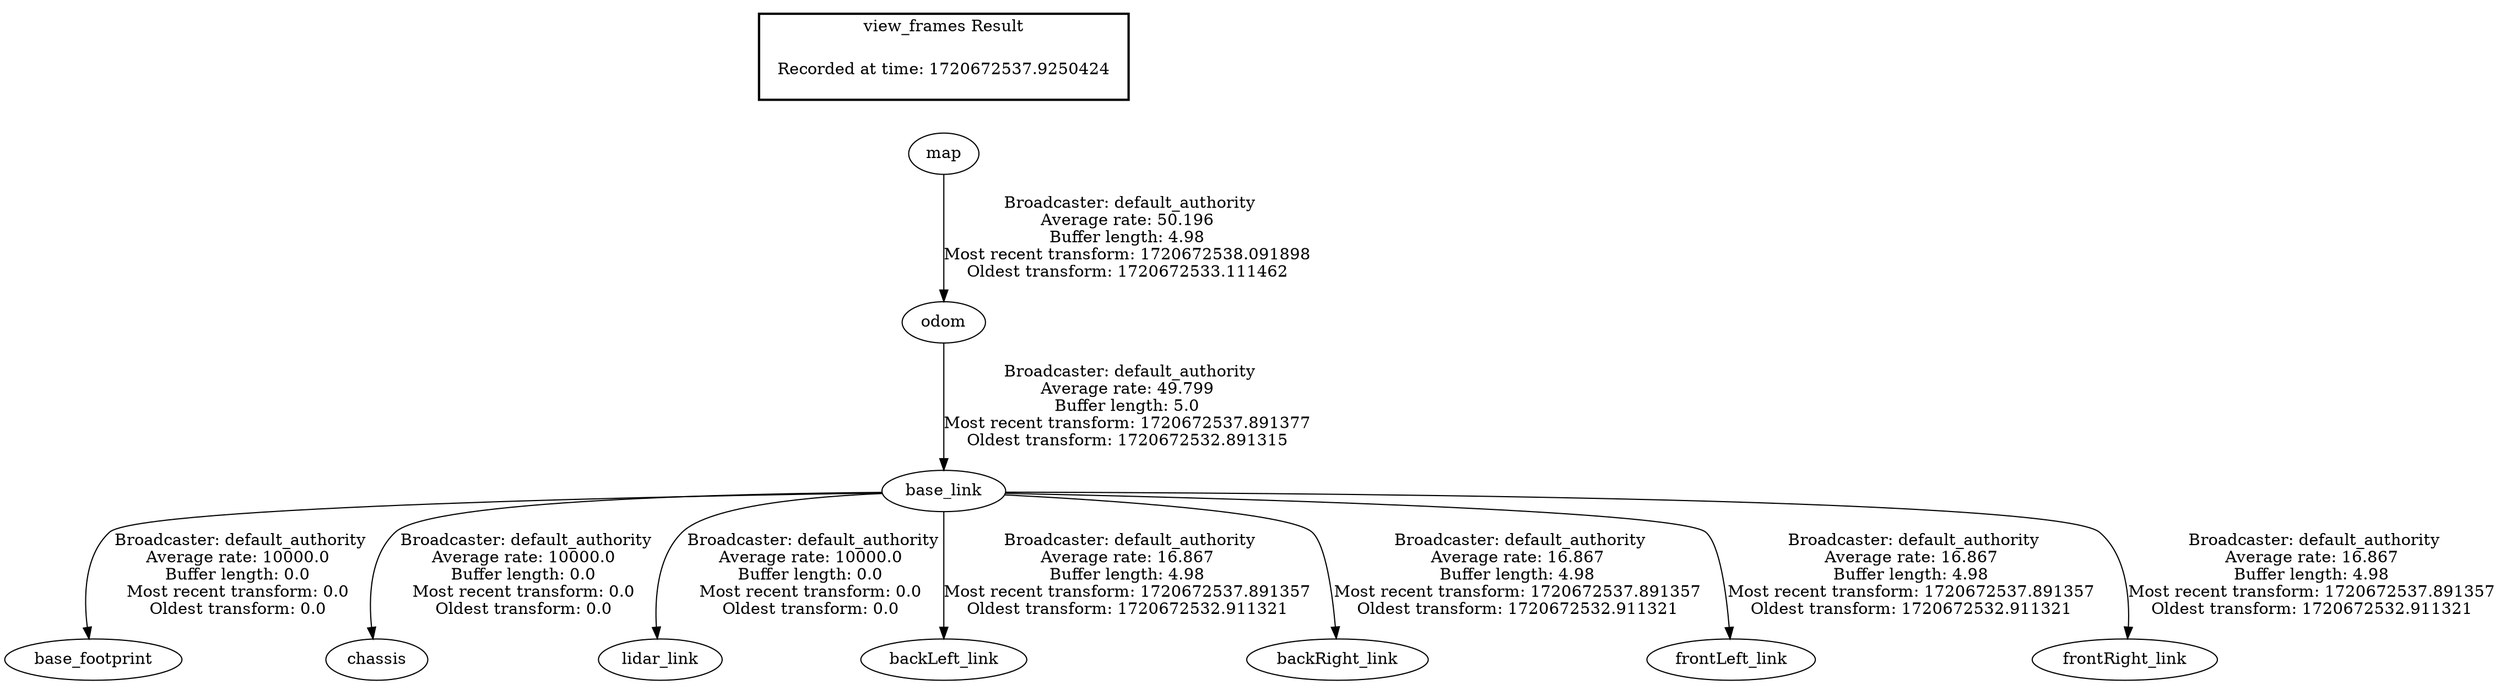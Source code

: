 digraph G {
"odom" -> "base_link"[label=" Broadcaster: default_authority\nAverage rate: 49.799\nBuffer length: 5.0\nMost recent transform: 1720672537.891377\nOldest transform: 1720672532.891315\n"];
"map" -> "odom"[label=" Broadcaster: default_authority\nAverage rate: 50.196\nBuffer length: 4.98\nMost recent transform: 1720672538.091898\nOldest transform: 1720672533.111462\n"];
"base_link" -> "base_footprint"[label=" Broadcaster: default_authority\nAverage rate: 10000.0\nBuffer length: 0.0\nMost recent transform: 0.0\nOldest transform: 0.0\n"];
"base_link" -> "chassis"[label=" Broadcaster: default_authority\nAverage rate: 10000.0\nBuffer length: 0.0\nMost recent transform: 0.0\nOldest transform: 0.0\n"];
"base_link" -> "lidar_link"[label=" Broadcaster: default_authority\nAverage rate: 10000.0\nBuffer length: 0.0\nMost recent transform: 0.0\nOldest transform: 0.0\n"];
"base_link" -> "backLeft_link"[label=" Broadcaster: default_authority\nAverage rate: 16.867\nBuffer length: 4.98\nMost recent transform: 1720672537.891357\nOldest transform: 1720672532.911321\n"];
"base_link" -> "backRight_link"[label=" Broadcaster: default_authority\nAverage rate: 16.867\nBuffer length: 4.98\nMost recent transform: 1720672537.891357\nOldest transform: 1720672532.911321\n"];
"base_link" -> "frontLeft_link"[label=" Broadcaster: default_authority\nAverage rate: 16.867\nBuffer length: 4.98\nMost recent transform: 1720672537.891357\nOldest transform: 1720672532.911321\n"];
"base_link" -> "frontRight_link"[label=" Broadcaster: default_authority\nAverage rate: 16.867\nBuffer length: 4.98\nMost recent transform: 1720672537.891357\nOldest transform: 1720672532.911321\n"];
edge [style=invis];
 subgraph cluster_legend { style=bold; color=black; label ="view_frames Result";
"Recorded at time: 1720672537.9250424"[ shape=plaintext ] ;
}->"map";
}